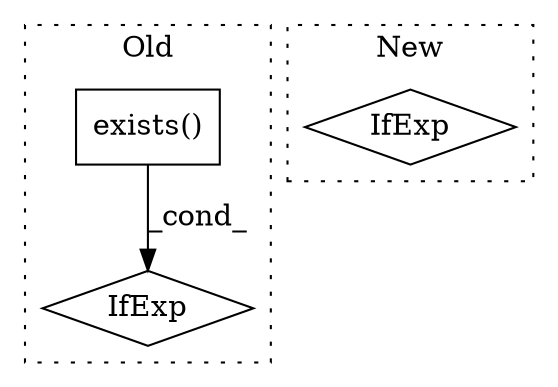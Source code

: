 digraph G {
subgraph cluster0 {
1 [label="exists()" a="75" s="1458,1474" l="11,1" shape="box"];
3 [label="IfExp" a="51" s="1454,1475" l="4,6" shape="diamond"];
label = "Old";
style="dotted";
}
subgraph cluster1 {
2 [label="IfExp" a="51" s="1254,1266" l="4,6" shape="diamond"];
label = "New";
style="dotted";
}
1 -> 3 [label="_cond_"];
}